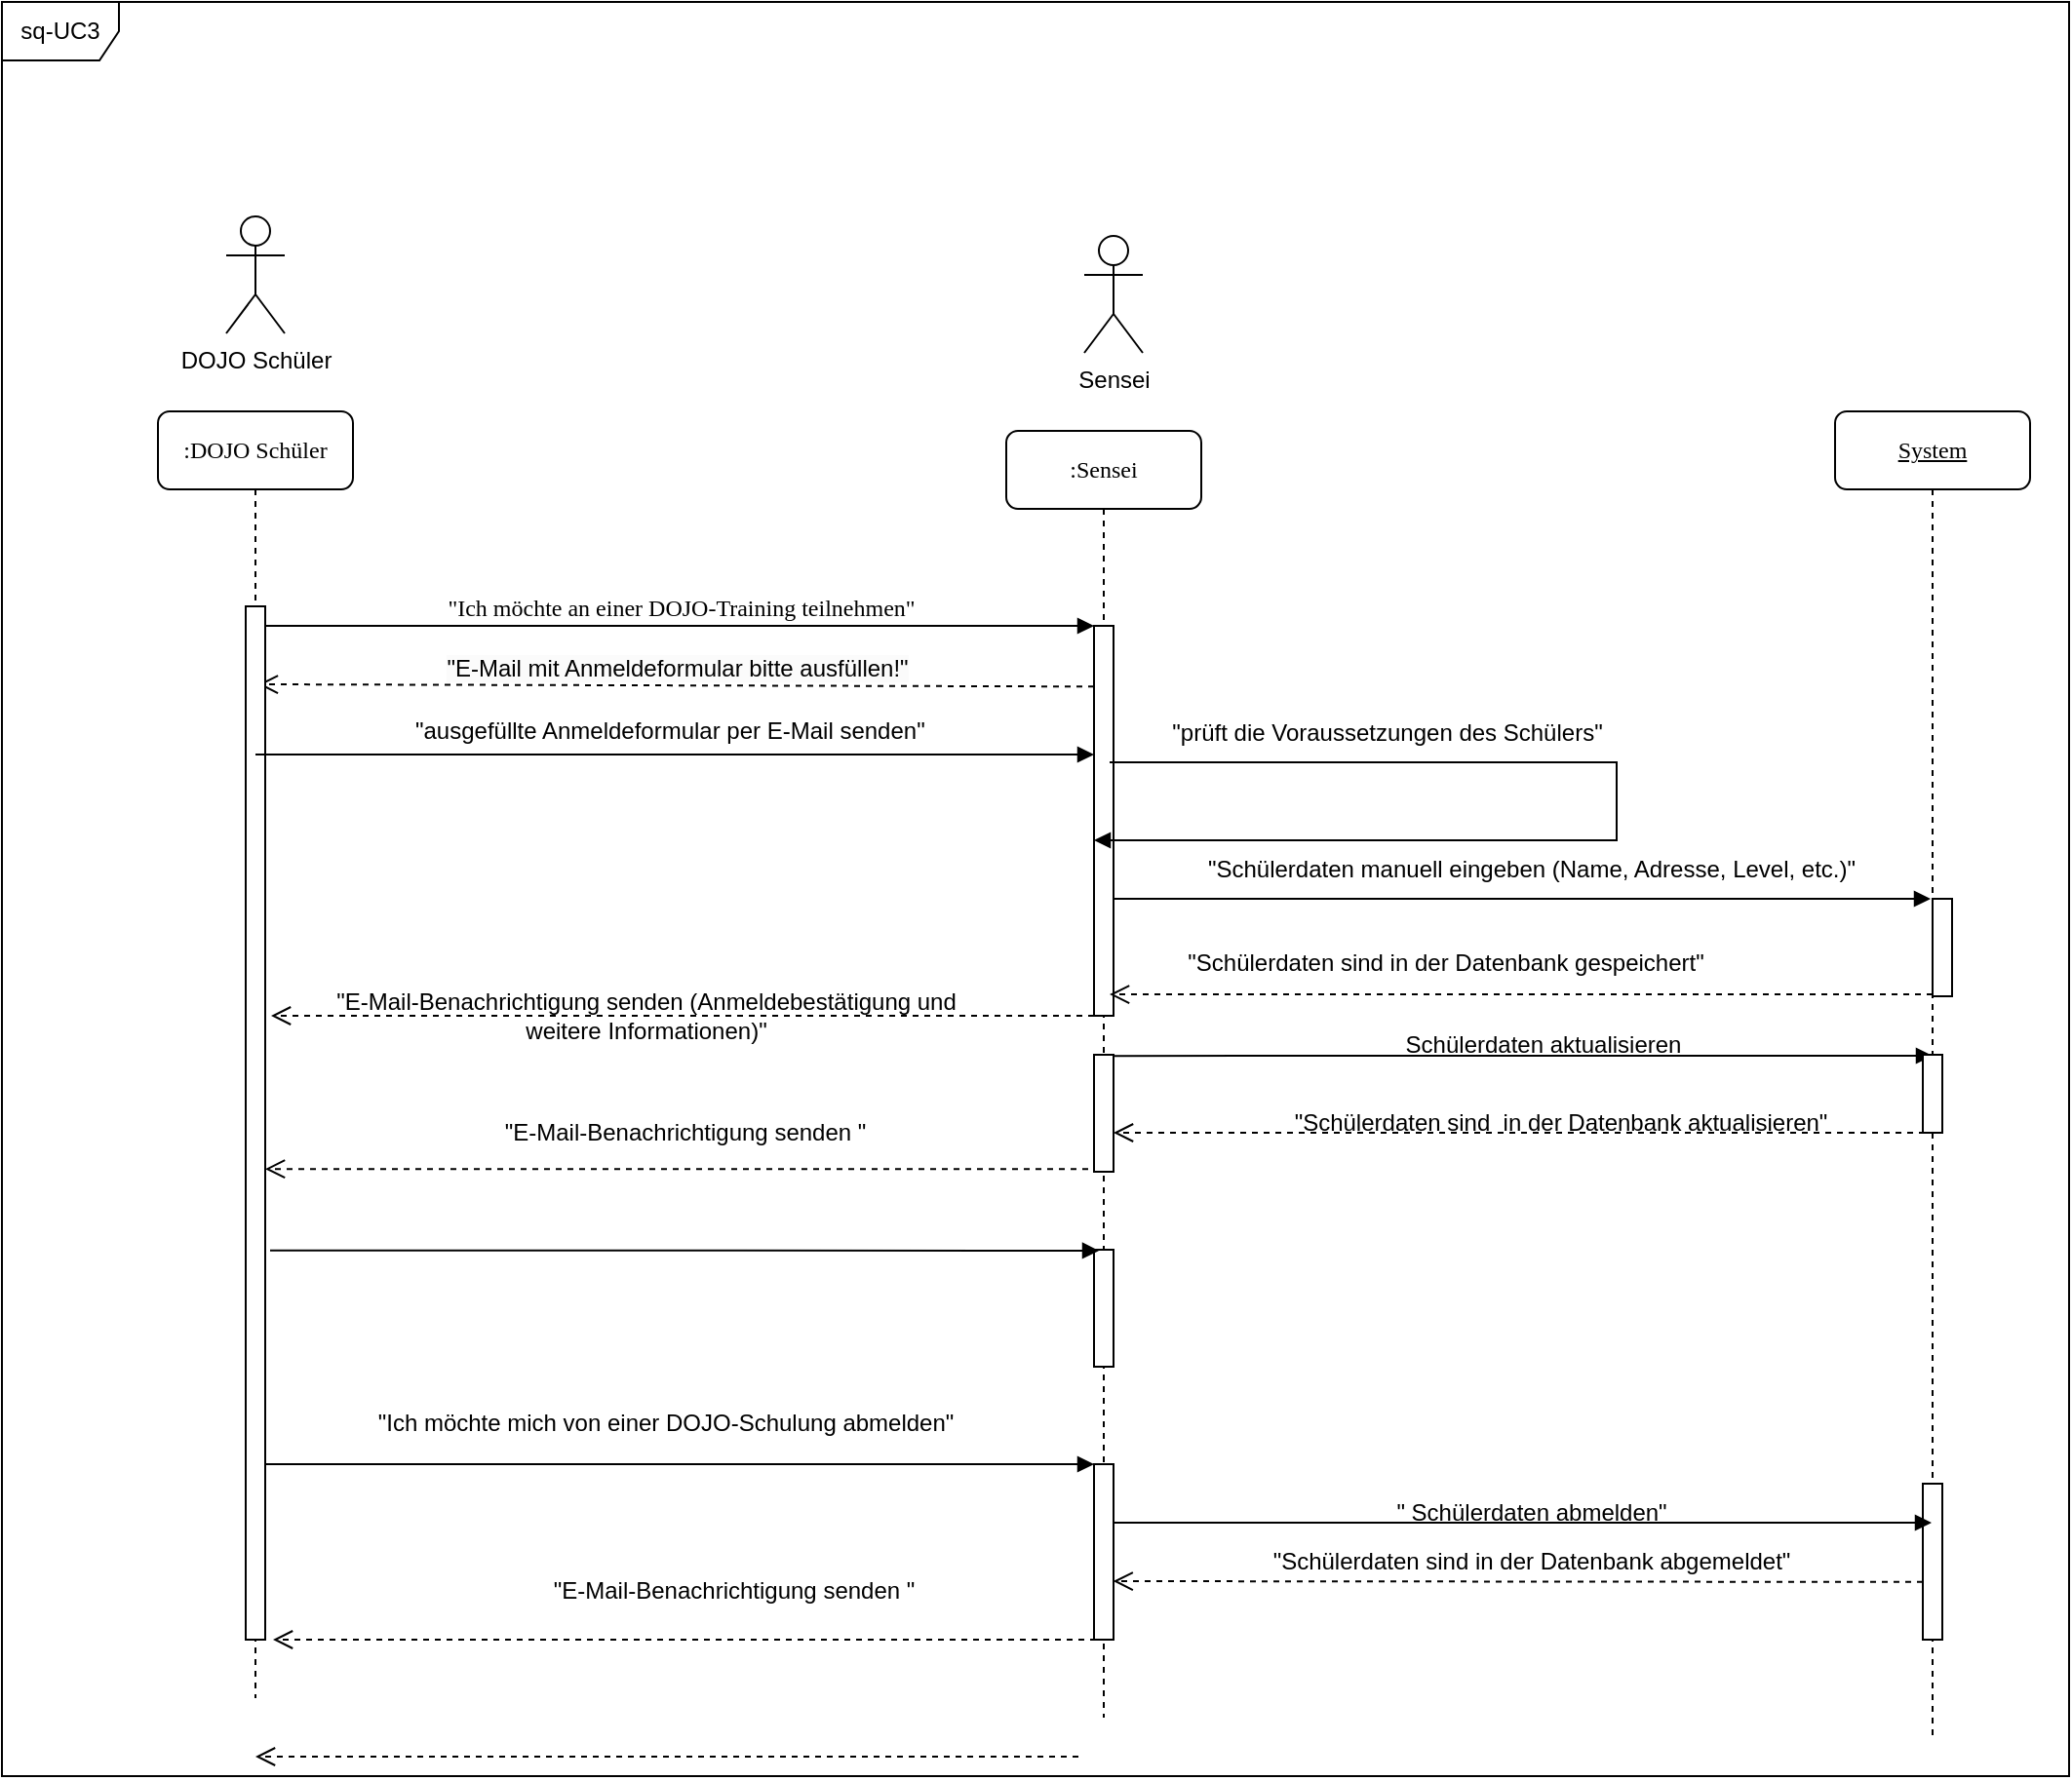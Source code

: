 <mxfile version="24.4.4" type="github">
  <diagram name="Seite-1" id="GB2Q8OnwF6qq9BIMVXFV">
    <mxGraphModel dx="764" dy="1507" grid="1" gridSize="10" guides="1" tooltips="1" connect="1" arrows="1" fold="1" page="1" pageScale="1" pageWidth="827" pageHeight="1169" math="0" shadow="0">
      <root>
        <mxCell id="0" />
        <mxCell id="1" parent="0" />
        <mxCell id="iT4GloKtLytV3V8M5QPG-1" value="&lt;u&gt;System&lt;/u&gt;" style="shape=umlLifeline;perimeter=lifelinePerimeter;whiteSpace=wrap;html=1;container=1;collapsible=0;recursiveResize=0;outlineConnect=0;rounded=1;shadow=0;comic=0;labelBackgroundColor=none;strokeWidth=1;fontFamily=Verdana;fontSize=12;align=center;" parent="1" vertex="1">
          <mxGeometry x="960" y="80" width="100" height="680" as="geometry" />
        </mxCell>
        <mxCell id="iT4GloKtLytV3V8M5QPG-7" value="&quot;Ich möchte an einer DOJO-Training teilnehmen&quot;" style="html=1;verticalAlign=bottom;endArrow=block;entryX=0;entryY=0;labelBackgroundColor=none;fontFamily=Verdana;fontSize=12;edgeStyle=elbowEdgeStyle;elbow=vertical;" parent="1" target="iT4GloKtLytV3V8M5QPG-11" edge="1">
          <mxGeometry x="0.003" relative="1" as="geometry">
            <mxPoint x="155" y="190" as="sourcePoint" />
            <mxPoint as="offset" />
          </mxGeometry>
        </mxCell>
        <mxCell id="iT4GloKtLytV3V8M5QPG-9" value="" style="group" parent="1" vertex="1" connectable="0">
          <mxGeometry x="510" y="-70" width="512" height="820" as="geometry" />
        </mxCell>
        <mxCell id="iT4GloKtLytV3V8M5QPG-10" value=":Sensei" style="shape=umlLifeline;perimeter=lifelinePerimeter;whiteSpace=wrap;html=1;container=1;collapsible=0;recursiveResize=0;outlineConnect=0;rounded=1;shadow=0;comic=0;labelBackgroundColor=none;strokeWidth=1;fontFamily=Verdana;fontSize=12;align=center;" parent="iT4GloKtLytV3V8M5QPG-9" vertex="1">
          <mxGeometry x="25" y="160" width="100" height="660" as="geometry" />
        </mxCell>
        <mxCell id="iT4GloKtLytV3V8M5QPG-11" value="" style="html=1;points=[];perimeter=orthogonalPerimeter;rounded=0;shadow=0;comic=0;labelBackgroundColor=none;strokeWidth=1;fontFamily=Verdana;fontSize=12;align=center;" parent="iT4GloKtLytV3V8M5QPG-10" vertex="1">
          <mxGeometry x="45" y="100" width="10" height="200" as="geometry" />
        </mxCell>
        <mxCell id="iT4GloKtLytV3V8M5QPG-14" value="" style="group" parent="iT4GloKtLytV3V8M5QPG-9" vertex="1" connectable="0">
          <mxGeometry y="-20" width="160" height="140" as="geometry" />
        </mxCell>
        <mxCell id="iT4GloKtLytV3V8M5QPG-15" value="Sensei" style="shape=umlActor;verticalLabelPosition=bottom;verticalAlign=top;html=1;outlineConnect=0;" parent="iT4GloKtLytV3V8M5QPG-14" vertex="1">
          <mxGeometry x="65" y="80" width="30" height="60" as="geometry" />
        </mxCell>
        <mxCell id="iT4GloKtLytV3V8M5QPG-17" value="" style="html=1;points=[];perimeter=orthogonalPerimeter;rounded=0;shadow=0;comic=0;labelBackgroundColor=none;strokeWidth=1;fontFamily=Verdana;fontSize=12;align=center;" parent="iT4GloKtLytV3V8M5QPG-9" vertex="1">
          <mxGeometry x="70" y="480" width="10" height="60" as="geometry" />
        </mxCell>
        <mxCell id="iT4GloKtLytV3V8M5QPG-18" value="" style="group" parent="iT4GloKtLytV3V8M5QPG-9" vertex="1" connectable="0">
          <mxGeometry x="130" y="480" width="328.75" height="50" as="geometry" />
        </mxCell>
        <mxCell id="ui6UdAxHdeox8us72X0l-2" value="&quot;&lt;span style=&quot;background-color: initial;&quot;&gt;Schülerdaten sind&amp;nbsp; in der Datenbank&amp;nbsp;&lt;/span&gt;aktualisieren&lt;span style=&quot;background-color: initial;&quot;&gt;&quot;&lt;/span&gt;" style="text;html=1;align=center;verticalAlign=middle;resizable=0;points=[];autosize=1;strokeColor=none;fillColor=none;" vertex="1" parent="iT4GloKtLytV3V8M5QPG-18">
          <mxGeometry x="28.75" y="20" width="300" height="30" as="geometry" />
        </mxCell>
        <mxCell id="iT4GloKtLytV3V8M5QPG-41" value="&lt;span style=&quot;font-size: 12px; text-align: left; background-color: rgb(251, 251, 251);&quot;&gt;&quot;E-Mail mit Anmeldeformular bitte ausfüllen!&quot;&lt;/span&gt;" style="html=1;verticalAlign=bottom;endArrow=open;dashed=1;endSize=8;curved=0;rounded=0;entryX=0.806;entryY=0.242;entryDx=0;entryDy=0;entryPerimeter=0;exitX=0.163;exitY=0.234;exitDx=0;exitDy=0;exitPerimeter=0;" parent="iT4GloKtLytV3V8M5QPG-9" edge="1">
          <mxGeometry relative="1" as="geometry">
            <mxPoint x="70.0" y="291.14" as="sourcePoint" />
            <mxPoint x="-358.57" y="290.0" as="targetPoint" />
          </mxGeometry>
        </mxCell>
        <mxCell id="iT4GloKtLytV3V8M5QPG-23" value="" style="html=1;verticalAlign=bottom;endArrow=open;dashed=1;endSize=8;labelBackgroundColor=none;fontFamily=Verdana;fontSize=12;edgeStyle=elbowEdgeStyle;elbow=vertical;entryX=0.8;entryY=0.352;entryDx=0;entryDy=0;entryPerimeter=0;" parent="iT4GloKtLytV3V8M5QPG-9" edge="1">
          <mxGeometry relative="1" as="geometry">
            <mxPoint x="-352" y="460.96" as="targetPoint" />
            <Array as="points">
              <mxPoint x="15" y="460" />
              <mxPoint x="45" y="460" />
            </Array>
            <mxPoint x="70" y="460" as="sourcePoint" />
          </mxGeometry>
        </mxCell>
        <mxCell id="iT4GloKtLytV3V8M5QPG-20" value="" style="html=1;verticalAlign=bottom;endArrow=block;labelBackgroundColor=none;fontFamily=Verdana;fontSize=12;edgeStyle=elbowEdgeStyle;elbow=vertical;" parent="iT4GloKtLytV3V8M5QPG-9" edge="1">
          <mxGeometry relative="1" as="geometry">
            <mxPoint x="80.5" y="480.57" as="sourcePoint" />
            <mxPoint x="500" y="480.57" as="targetPoint" />
          </mxGeometry>
        </mxCell>
        <mxCell id="ui6UdAxHdeox8us72X0l-1" value="Schülerdaten aktualisieren" style="text;html=1;align=center;verticalAlign=middle;resizable=0;points=[];autosize=1;strokeColor=none;fillColor=none;" vertex="1" parent="iT4GloKtLytV3V8M5QPG-9">
          <mxGeometry x="220" y="460" width="160" height="30" as="geometry" />
        </mxCell>
        <mxCell id="iT4GloKtLytV3V8M5QPG-13" value="" style="html=1;points=[[0,0,0,0,5],[0,1,0,0,-5],[1,0,0,0,5],[1,1,0,0,-5]];perimeter=orthogonalPerimeter;outlineConnect=0;targetShapes=umlLifeline;portConstraint=eastwest;newEdgeStyle={&quot;curved&quot;:0,&quot;rounded&quot;:0};" parent="iT4GloKtLytV3V8M5QPG-9" vertex="1">
          <mxGeometry x="70" y="690" width="10" height="90" as="geometry" />
        </mxCell>
        <mxCell id="ui6UdAxHdeox8us72X0l-11" value="" style="html=1;points=[];perimeter=orthogonalPerimeter;rounded=0;shadow=0;comic=0;labelBackgroundColor=none;strokeWidth=1;fontFamily=Verdana;fontSize=12;align=center;" vertex="1" parent="iT4GloKtLytV3V8M5QPG-9">
          <mxGeometry x="495" y="700" width="10" height="80" as="geometry" />
        </mxCell>
        <mxCell id="ui6UdAxHdeox8us72X0l-12" value="" style="html=1;verticalAlign=bottom;endArrow=block;labelBackgroundColor=none;fontFamily=Verdana;fontSize=12;edgeStyle=elbowEdgeStyle;elbow=vertical;" edge="1" parent="iT4GloKtLytV3V8M5QPG-9">
          <mxGeometry relative="1" as="geometry">
            <mxPoint x="80" y="720" as="sourcePoint" />
            <mxPoint x="499.5" y="720" as="targetPoint" />
          </mxGeometry>
        </mxCell>
        <mxCell id="ui6UdAxHdeox8us72X0l-5" value="" style="html=1;verticalAlign=bottom;endArrow=open;dashed=1;endSize=8;labelBackgroundColor=none;fontFamily=Verdana;fontSize=12;edgeStyle=elbowEdgeStyle;elbow=vertical;entryX=0.8;entryY=0.352;entryDx=0;entryDy=0;entryPerimeter=0;" edge="1" parent="iT4GloKtLytV3V8M5QPG-9">
          <mxGeometry relative="1" as="geometry">
            <mxPoint x="80" y="520.96" as="targetPoint" />
            <Array as="points">
              <mxPoint x="447" y="520" />
              <mxPoint x="477" y="520" />
            </Array>
            <mxPoint x="502" y="520" as="sourcePoint" />
          </mxGeometry>
        </mxCell>
        <mxCell id="iT4GloKtLytV3V8M5QPG-19" value="" style="html=1;points=[];perimeter=orthogonalPerimeter;rounded=0;shadow=0;comic=0;labelBackgroundColor=none;strokeWidth=1;fontFamily=Verdana;fontSize=12;align=center;" parent="iT4GloKtLytV3V8M5QPG-9" vertex="1">
          <mxGeometry x="495" y="480" width="10" height="40" as="geometry" />
        </mxCell>
        <mxCell id="iT4GloKtLytV3V8M5QPG-25" value="" style="html=1;verticalAlign=bottom;endArrow=block;entryX=0;entryY=0;labelBackgroundColor=none;fontFamily=Verdana;fontSize=12;edgeStyle=elbowEdgeStyle;elbow=vertical;" parent="iT4GloKtLytV3V8M5QPG-9" edge="1">
          <mxGeometry x="0.003" relative="1" as="geometry">
            <mxPoint x="-355" y="690" as="sourcePoint" />
            <mxPoint x="70" y="690" as="targetPoint" />
            <mxPoint as="offset" />
          </mxGeometry>
        </mxCell>
        <mxCell id="ui6UdAxHdeox8us72X0l-13" value="" style="html=1;points=[];perimeter=orthogonalPerimeter;rounded=0;shadow=0;comic=0;labelBackgroundColor=none;strokeWidth=1;fontFamily=Verdana;fontSize=12;align=center;" vertex="1" parent="iT4GloKtLytV3V8M5QPG-9">
          <mxGeometry x="70" y="580" width="10" height="60" as="geometry" />
        </mxCell>
        <mxCell id="iT4GloKtLytV3V8M5QPG-44" value="&quot;prüft die Voraussetzungen des Schülers&quot;" style="text;html=1;align=center;verticalAlign=middle;resizable=0;points=[];autosize=1;strokeColor=none;fillColor=none;" parent="iT4GloKtLytV3V8M5QPG-9" vertex="1">
          <mxGeometry x="100" y="300" width="240" height="30" as="geometry" />
        </mxCell>
        <mxCell id="ui6UdAxHdeox8us72X0l-15" value="&quot; Schülerdaten abmelden&quot;" style="text;html=1;align=center;verticalAlign=middle;resizable=0;points=[];autosize=1;strokeColor=none;fillColor=none;" vertex="1" parent="iT4GloKtLytV3V8M5QPG-9">
          <mxGeometry x="214.37" y="700" width="160" height="30" as="geometry" />
        </mxCell>
        <mxCell id="iT4GloKtLytV3V8M5QPG-22" value="" style="html=1;verticalAlign=bottom;endArrow=open;dashed=1;endSize=8;labelBackgroundColor=none;fontFamily=Verdana;fontSize=12;edgeStyle=elbowEdgeStyle;elbow=vertical;exitX=0.017;exitY=0.995;exitDx=0;exitDy=0;exitPerimeter=0;" parent="iT4GloKtLytV3V8M5QPG-9" edge="1">
          <mxGeometry relative="1" as="geometry">
            <mxPoint x="79.83" y="750" as="targetPoint" />
            <Array as="points" />
            <mxPoint x="495.0" y="750.43" as="sourcePoint" />
          </mxGeometry>
        </mxCell>
        <mxCell id="ui6UdAxHdeox8us72X0l-16" value="&quot;&lt;span style=&quot;background-color: initial;&quot;&gt;Schülerdaten sind in der Datenbank abgemeldet&lt;/span&gt;&lt;span style=&quot;background-color: initial;&quot;&gt;&quot;&lt;/span&gt;" style="text;html=1;align=center;verticalAlign=middle;resizable=0;points=[];autosize=1;strokeColor=none;fillColor=none;" vertex="1" parent="iT4GloKtLytV3V8M5QPG-9">
          <mxGeometry x="149.37" y="725" width="290" height="30" as="geometry" />
        </mxCell>
        <mxCell id="iT4GloKtLytV3V8M5QPG-26" value="sq-UC3" style="shape=umlFrame;whiteSpace=wrap;html=1;pointerEvents=0;" parent="1" vertex="1">
          <mxGeometry x="20" y="-130" width="1060" height="910" as="geometry" />
        </mxCell>
        <mxCell id="iT4GloKtLytV3V8M5QPG-30" value=":DOJO Schüler" style="shape=umlLifeline;perimeter=lifelinePerimeter;whiteSpace=wrap;html=1;container=1;collapsible=0;recursiveResize=0;outlineConnect=0;rounded=1;shadow=0;comic=0;labelBackgroundColor=none;strokeWidth=1;fontFamily=Verdana;fontSize=12;align=center;" parent="1" vertex="1">
          <mxGeometry x="100" y="80" width="100" height="660" as="geometry" />
        </mxCell>
        <mxCell id="iT4GloKtLytV3V8M5QPG-31" value="" style="html=1;points=[];perimeter=orthogonalPerimeter;rounded=0;shadow=0;comic=0;labelBackgroundColor=none;strokeWidth=1;fontFamily=Verdana;fontSize=12;align=center;" parent="iT4GloKtLytV3V8M5QPG-30" vertex="1">
          <mxGeometry x="45" y="100" width="10" height="530" as="geometry" />
        </mxCell>
        <mxCell id="iT4GloKtLytV3V8M5QPG-33" value="" style="html=1;verticalAlign=bottom;endArrow=open;dashed=1;endSize=8;labelBackgroundColor=none;fontFamily=Verdana;fontSize=12;edgeStyle=elbowEdgeStyle;elbow=vertical;entryX=0.8;entryY=0.352;entryDx=0;entryDy=0;entryPerimeter=0;" parent="iT4GloKtLytV3V8M5QPG-30" edge="1">
          <mxGeometry relative="1" as="geometry">
            <mxPoint x="55" y="389.53" as="targetPoint" />
            <Array as="points">
              <mxPoint x="422" y="388.57" />
              <mxPoint x="452" y="388.57" />
            </Array>
            <mxPoint x="477" y="388.57" as="sourcePoint" />
          </mxGeometry>
        </mxCell>
        <mxCell id="iT4GloKtLytV3V8M5QPG-28" value="DOJO Schüler" style="shape=umlActor;verticalLabelPosition=bottom;verticalAlign=top;html=1;outlineConnect=0;" parent="1" vertex="1">
          <mxGeometry x="135" y="-20" width="30" height="60" as="geometry" />
        </mxCell>
        <mxCell id="iT4GloKtLytV3V8M5QPG-3" value="" style="group" parent="1" vertex="1" connectable="0">
          <mxGeometry x="588" y="330" width="432" height="50" as="geometry" />
        </mxCell>
        <mxCell id="iT4GloKtLytV3V8M5QPG-4" value="" style="html=1;points=[];perimeter=orthogonalPerimeter;rounded=0;shadow=0;comic=0;labelBackgroundColor=none;strokeWidth=1;fontFamily=Verdana;fontSize=12;align=center;" parent="iT4GloKtLytV3V8M5QPG-3" vertex="1">
          <mxGeometry x="422" width="10" height="50" as="geometry" />
        </mxCell>
        <mxCell id="iT4GloKtLytV3V8M5QPG-5" value="" style="html=1;verticalAlign=bottom;endArrow=block;labelBackgroundColor=none;fontFamily=Verdana;fontSize=12;edgeStyle=elbowEdgeStyle;elbow=vertical;" parent="iT4GloKtLytV3V8M5QPG-3" edge="1">
          <mxGeometry relative="1" as="geometry">
            <mxPoint x="2" as="sourcePoint" />
            <mxPoint x="421" as="targetPoint" />
          </mxGeometry>
        </mxCell>
        <mxCell id="iT4GloKtLytV3V8M5QPG-6" value="" style="html=1;verticalAlign=bottom;endArrow=open;dashed=1;endSize=8;labelBackgroundColor=none;fontFamily=Verdana;fontSize=12;edgeStyle=elbowEdgeStyle;elbow=vertical;entryX=0.8;entryY=0.352;entryDx=0;entryDy=0;entryPerimeter=0;" parent="iT4GloKtLytV3V8M5QPG-3" edge="1">
          <mxGeometry relative="1" as="geometry">
            <mxPoint y="50.0" as="targetPoint" />
            <Array as="points">
              <mxPoint x="367" y="49.04" />
              <mxPoint x="397" y="49.04" />
            </Array>
            <mxPoint x="422" y="49.04" as="sourcePoint" />
          </mxGeometry>
        </mxCell>
        <mxCell id="iT4GloKtLytV3V8M5QPG-46" value="&lt;p class=&quot;MsoNormal&quot;&gt;&quot;Schülerdaten manuell eingeben (Name, Adresse, Level, etc.)&quot;&lt;/p&gt;" style="text;html=1;align=center;verticalAlign=middle;resizable=0;points=[];autosize=1;strokeColor=none;fillColor=none;" parent="iT4GloKtLytV3V8M5QPG-3" vertex="1">
          <mxGeometry x="36" y="-40" width="360" height="50" as="geometry" />
        </mxCell>
        <mxCell id="iT4GloKtLytV3V8M5QPG-38" value="&lt;p class=&quot;MsoNormal&quot;&gt;&lt;br&gt;&lt;/p&gt;" style="text;html=1;align=left;verticalAlign=middle;resizable=0;points=[];autosize=1;strokeColor=none;fillColor=none;" parent="1" vertex="1">
          <mxGeometry x="220" y="198" width="20" height="50" as="geometry" />
        </mxCell>
        <mxCell id="iT4GloKtLytV3V8M5QPG-40" value="&quot;ausgefüllte Anmeldeformular per E-Mail senden&quot;" style="text;whiteSpace=wrap;" parent="1" vertex="1">
          <mxGeometry x="230" y="230" width="300" height="40" as="geometry" />
        </mxCell>
        <mxCell id="iT4GloKtLytV3V8M5QPG-43" value="" style="html=1;verticalAlign=bottom;endArrow=block;curved=0;rounded=0;" parent="1" source="iT4GloKtLytV3V8M5QPG-30" edge="1">
          <mxGeometry width="80" relative="1" as="geometry">
            <mxPoint x="150" y="260" as="sourcePoint" />
            <mxPoint x="580" y="256" as="targetPoint" />
          </mxGeometry>
        </mxCell>
        <mxCell id="iT4GloKtLytV3V8M5QPG-47" value="&quot;&lt;span style=&quot;background-color: initial;&quot;&gt;Schülerdaten sind in der Datenbank ge&lt;/span&gt;speichert&lt;span style=&quot;background-color: initial;&quot;&gt;&quot;&lt;/span&gt;" style="text;html=1;align=center;verticalAlign=middle;resizable=0;points=[];autosize=1;strokeColor=none;fillColor=none;" parent="1" vertex="1">
          <mxGeometry x="615" y="348" width="290" height="30" as="geometry" />
        </mxCell>
        <mxCell id="iT4GloKtLytV3V8M5QPG-49" value="&quot;&lt;span style=&quot;background-color: initial;&quot;&gt;E-Mail-Benachrichtigung senden (Anmeldebestätigung und&lt;br/&gt;weitere Informationen)&lt;/span&gt;&lt;span style=&quot;background-color: initial;&quot;&gt;&quot;&lt;/span&gt;" style="text;html=1;align=center;verticalAlign=middle;resizable=0;points=[];autosize=1;strokeColor=none;fillColor=none;" parent="1" vertex="1">
          <mxGeometry x="180" y="370" width="340" height="40" as="geometry" />
        </mxCell>
        <mxCell id="ui6UdAxHdeox8us72X0l-4" value="&quot;&lt;span style=&quot;background-color: initial;&quot;&gt;E-Mail-Benachrichtigung senden &lt;/span&gt;&lt;span style=&quot;background-color: initial;&quot;&gt;&quot;&lt;/span&gt;" style="text;html=1;align=center;verticalAlign=middle;resizable=0;points=[];autosize=1;strokeColor=none;fillColor=none;" vertex="1" parent="1">
          <mxGeometry x="265" y="435" width="210" height="30" as="geometry" />
        </mxCell>
        <mxCell id="ui6UdAxHdeox8us72X0l-7" value="" style="html=1;verticalAlign=bottom;endArrow=open;dashed=1;endSize=8;labelBackgroundColor=none;fontFamily=Verdana;fontSize=12;edgeStyle=elbowEdgeStyle;elbow=vertical;entryX=0.8;entryY=0.352;entryDx=0;entryDy=0;entryPerimeter=0;" edge="1" parent="1">
          <mxGeometry relative="1" as="geometry">
            <mxPoint x="150" y="770.96" as="targetPoint" />
            <Array as="points">
              <mxPoint x="517" y="770" />
              <mxPoint x="547" y="770" />
            </Array>
            <mxPoint x="572" y="770" as="sourcePoint" />
          </mxGeometry>
        </mxCell>
        <mxCell id="ui6UdAxHdeox8us72X0l-10" value="&quot;Ich möchte mich von einer DOJO-Schulung abmelden&quot;" style="text;html=1;align=center;verticalAlign=middle;resizable=0;points=[];autosize=1;strokeColor=none;fillColor=none;" vertex="1" parent="1">
          <mxGeometry x="200" y="584" width="320" height="30" as="geometry" />
        </mxCell>
        <mxCell id="ui6UdAxHdeox8us72X0l-14" value="" style="html=1;verticalAlign=bottom;labelBackgroundColor=none;endArrow=block;endFill=1;rounded=0;entryX=0;entryY=0.55;entryDx=0;entryDy=0;entryPerimeter=0;" edge="1" parent="1" target="iT4GloKtLytV3V8M5QPG-11">
          <mxGeometry width="160" relative="1" as="geometry">
            <mxPoint x="588" y="260" as="sourcePoint" />
            <mxPoint x="598" y="300" as="targetPoint" />
            <Array as="points">
              <mxPoint x="848" y="260" />
              <mxPoint x="848" y="300" />
            </Array>
          </mxGeometry>
        </mxCell>
        <mxCell id="ui6UdAxHdeox8us72X0l-18" value="&quot;&lt;span style=&quot;background-color: initial;&quot;&gt;E-Mail-Benachrichtigung senden &lt;/span&gt;&lt;span style=&quot;background-color: initial;&quot;&gt;&quot;&lt;/span&gt;" style="text;html=1;align=center;verticalAlign=middle;resizable=0;points=[];autosize=1;strokeColor=none;fillColor=none;" vertex="1" parent="1">
          <mxGeometry x="290" y="670" width="210" height="30" as="geometry" />
        </mxCell>
        <mxCell id="ui6UdAxHdeox8us72X0l-19" value="" style="html=1;verticalAlign=bottom;endArrow=open;dashed=1;endSize=8;labelBackgroundColor=none;fontFamily=Verdana;fontSize=12;edgeStyle=elbowEdgeStyle;elbow=vertical;entryX=0.8;entryY=0.352;entryDx=0;entryDy=0;entryPerimeter=0;" edge="1" parent="1">
          <mxGeometry relative="1" as="geometry">
            <mxPoint x="159" y="710.96" as="targetPoint" />
            <Array as="points">
              <mxPoint x="526" y="710" />
              <mxPoint x="556" y="710" />
            </Array>
            <mxPoint x="581" y="710" as="sourcePoint" />
          </mxGeometry>
        </mxCell>
        <mxCell id="ui6UdAxHdeox8us72X0l-20" value="" style="html=1;verticalAlign=bottom;endArrow=block;entryX=0;entryY=0;labelBackgroundColor=none;fontFamily=Verdana;fontSize=12;edgeStyle=elbowEdgeStyle;elbow=vertical;" edge="1" parent="1">
          <mxGeometry x="0.003" relative="1" as="geometry">
            <mxPoint x="157.5" y="510.33" as="sourcePoint" />
            <mxPoint x="582.5" y="510.33" as="targetPoint" />
            <mxPoint as="offset" />
          </mxGeometry>
        </mxCell>
      </root>
    </mxGraphModel>
  </diagram>
</mxfile>
